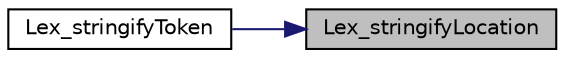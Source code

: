 digraph "Lex_stringifyLocation"
{
 // LATEX_PDF_SIZE
  bgcolor="transparent";
  edge [fontname="Helvetica",fontsize="10",labelfontname="Helvetica",labelfontsize="10"];
  node [fontname="Helvetica",fontsize="10",shape=record];
  rankdir="RL";
  Node1 [label="Lex_stringifyLocation",height=0.2,width=0.4,color="black", fillcolor="grey75", style="filled", fontcolor="black",tooltip=" "];
  Node1 -> Node2 [dir="back",color="midnightblue",fontsize="10",style="solid",fontname="Helvetica"];
  Node2 [label="Lex_stringifyToken",height=0.2,width=0.4,color="black",URL="$d7/d18/group__LEX.html#ga2f5cbafce3e3f05142688d32d88ff2ae",tooltip="Stringify token with all it's fields."];
}
